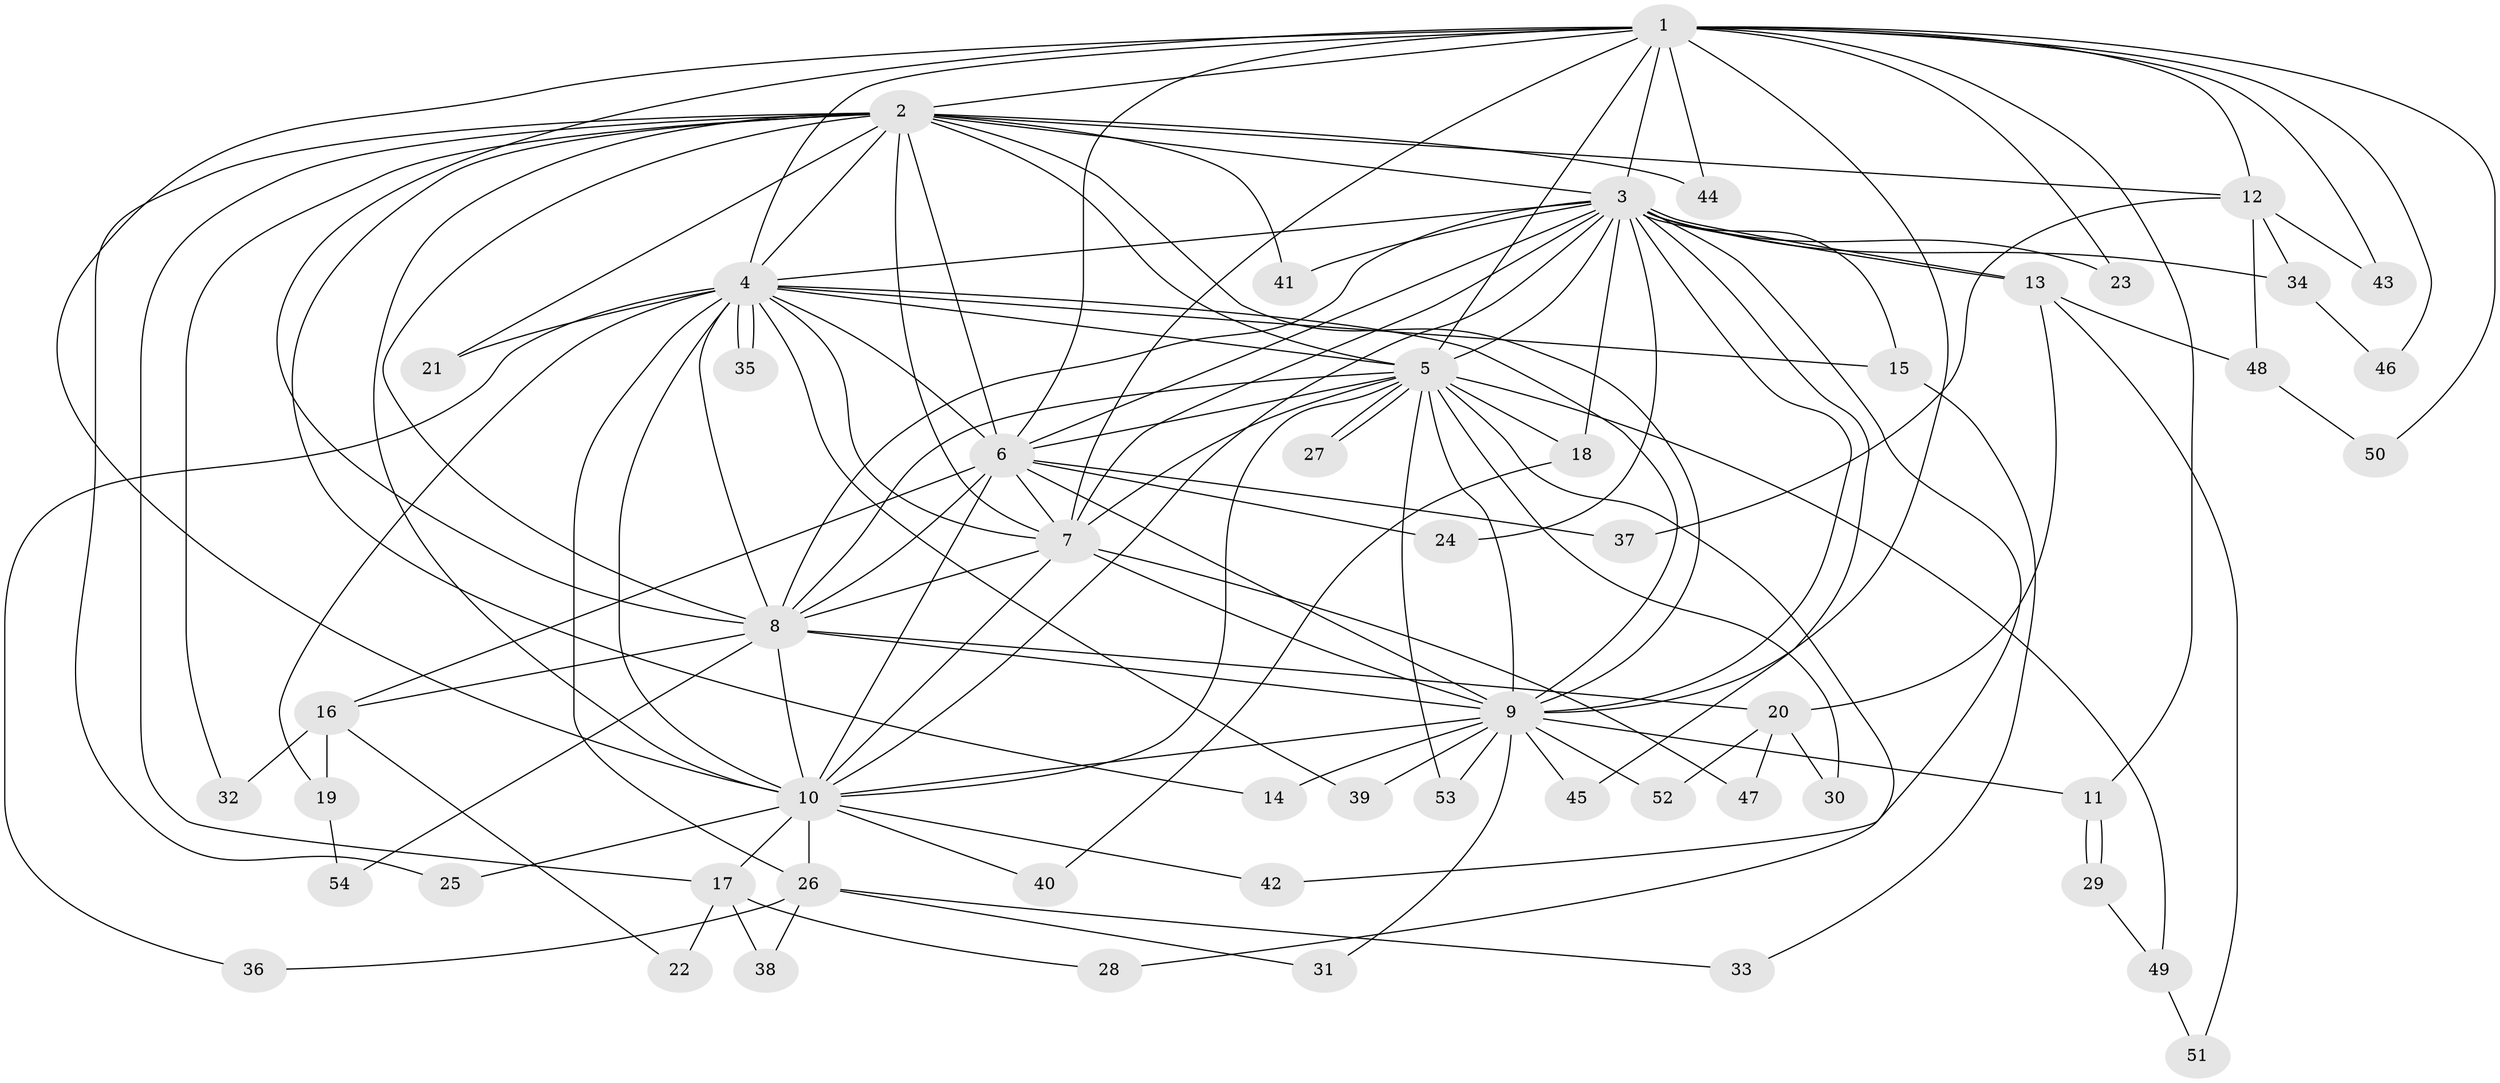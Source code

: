 // coarse degree distribution, {9: 0.17647058823529413, 5: 0.11764705882352941, 2: 0.058823529411764705, 4: 0.17647058823529413, 8: 0.17647058823529413, 1: 0.11764705882352941, 3: 0.17647058823529413}
// Generated by graph-tools (version 1.1) at 2025/36/03/04/25 23:36:30]
// undirected, 54 vertices, 133 edges
graph export_dot {
  node [color=gray90,style=filled];
  1;
  2;
  3;
  4;
  5;
  6;
  7;
  8;
  9;
  10;
  11;
  12;
  13;
  14;
  15;
  16;
  17;
  18;
  19;
  20;
  21;
  22;
  23;
  24;
  25;
  26;
  27;
  28;
  29;
  30;
  31;
  32;
  33;
  34;
  35;
  36;
  37;
  38;
  39;
  40;
  41;
  42;
  43;
  44;
  45;
  46;
  47;
  48;
  49;
  50;
  51;
  52;
  53;
  54;
  1 -- 2;
  1 -- 3;
  1 -- 4;
  1 -- 5;
  1 -- 6;
  1 -- 7;
  1 -- 8;
  1 -- 9;
  1 -- 10;
  1 -- 11;
  1 -- 12;
  1 -- 23;
  1 -- 43;
  1 -- 44;
  1 -- 46;
  1 -- 50;
  2 -- 3;
  2 -- 4;
  2 -- 5;
  2 -- 6;
  2 -- 7;
  2 -- 8;
  2 -- 9;
  2 -- 10;
  2 -- 12;
  2 -- 14;
  2 -- 17;
  2 -- 21;
  2 -- 25;
  2 -- 32;
  2 -- 41;
  2 -- 44;
  3 -- 4;
  3 -- 5;
  3 -- 6;
  3 -- 7;
  3 -- 8;
  3 -- 9;
  3 -- 10;
  3 -- 13;
  3 -- 13;
  3 -- 15;
  3 -- 18;
  3 -- 23;
  3 -- 24;
  3 -- 34;
  3 -- 41;
  3 -- 42;
  3 -- 45;
  4 -- 5;
  4 -- 6;
  4 -- 7;
  4 -- 8;
  4 -- 9;
  4 -- 10;
  4 -- 15;
  4 -- 19;
  4 -- 21;
  4 -- 26;
  4 -- 35;
  4 -- 35;
  4 -- 36;
  4 -- 39;
  5 -- 6;
  5 -- 7;
  5 -- 8;
  5 -- 9;
  5 -- 10;
  5 -- 18;
  5 -- 27;
  5 -- 27;
  5 -- 28;
  5 -- 30;
  5 -- 49;
  5 -- 53;
  6 -- 7;
  6 -- 8;
  6 -- 9;
  6 -- 10;
  6 -- 16;
  6 -- 24;
  6 -- 37;
  7 -- 8;
  7 -- 9;
  7 -- 10;
  7 -- 47;
  8 -- 9;
  8 -- 10;
  8 -- 16;
  8 -- 20;
  8 -- 54;
  9 -- 10;
  9 -- 11;
  9 -- 14;
  9 -- 31;
  9 -- 39;
  9 -- 45;
  9 -- 52;
  9 -- 53;
  10 -- 17;
  10 -- 25;
  10 -- 26;
  10 -- 40;
  10 -- 42;
  11 -- 29;
  11 -- 29;
  12 -- 34;
  12 -- 37;
  12 -- 43;
  12 -- 48;
  13 -- 20;
  13 -- 48;
  13 -- 51;
  15 -- 33;
  16 -- 19;
  16 -- 22;
  16 -- 32;
  17 -- 22;
  17 -- 28;
  17 -- 38;
  18 -- 40;
  19 -- 54;
  20 -- 30;
  20 -- 47;
  20 -- 52;
  26 -- 31;
  26 -- 33;
  26 -- 36;
  26 -- 38;
  29 -- 49;
  34 -- 46;
  48 -- 50;
  49 -- 51;
}
